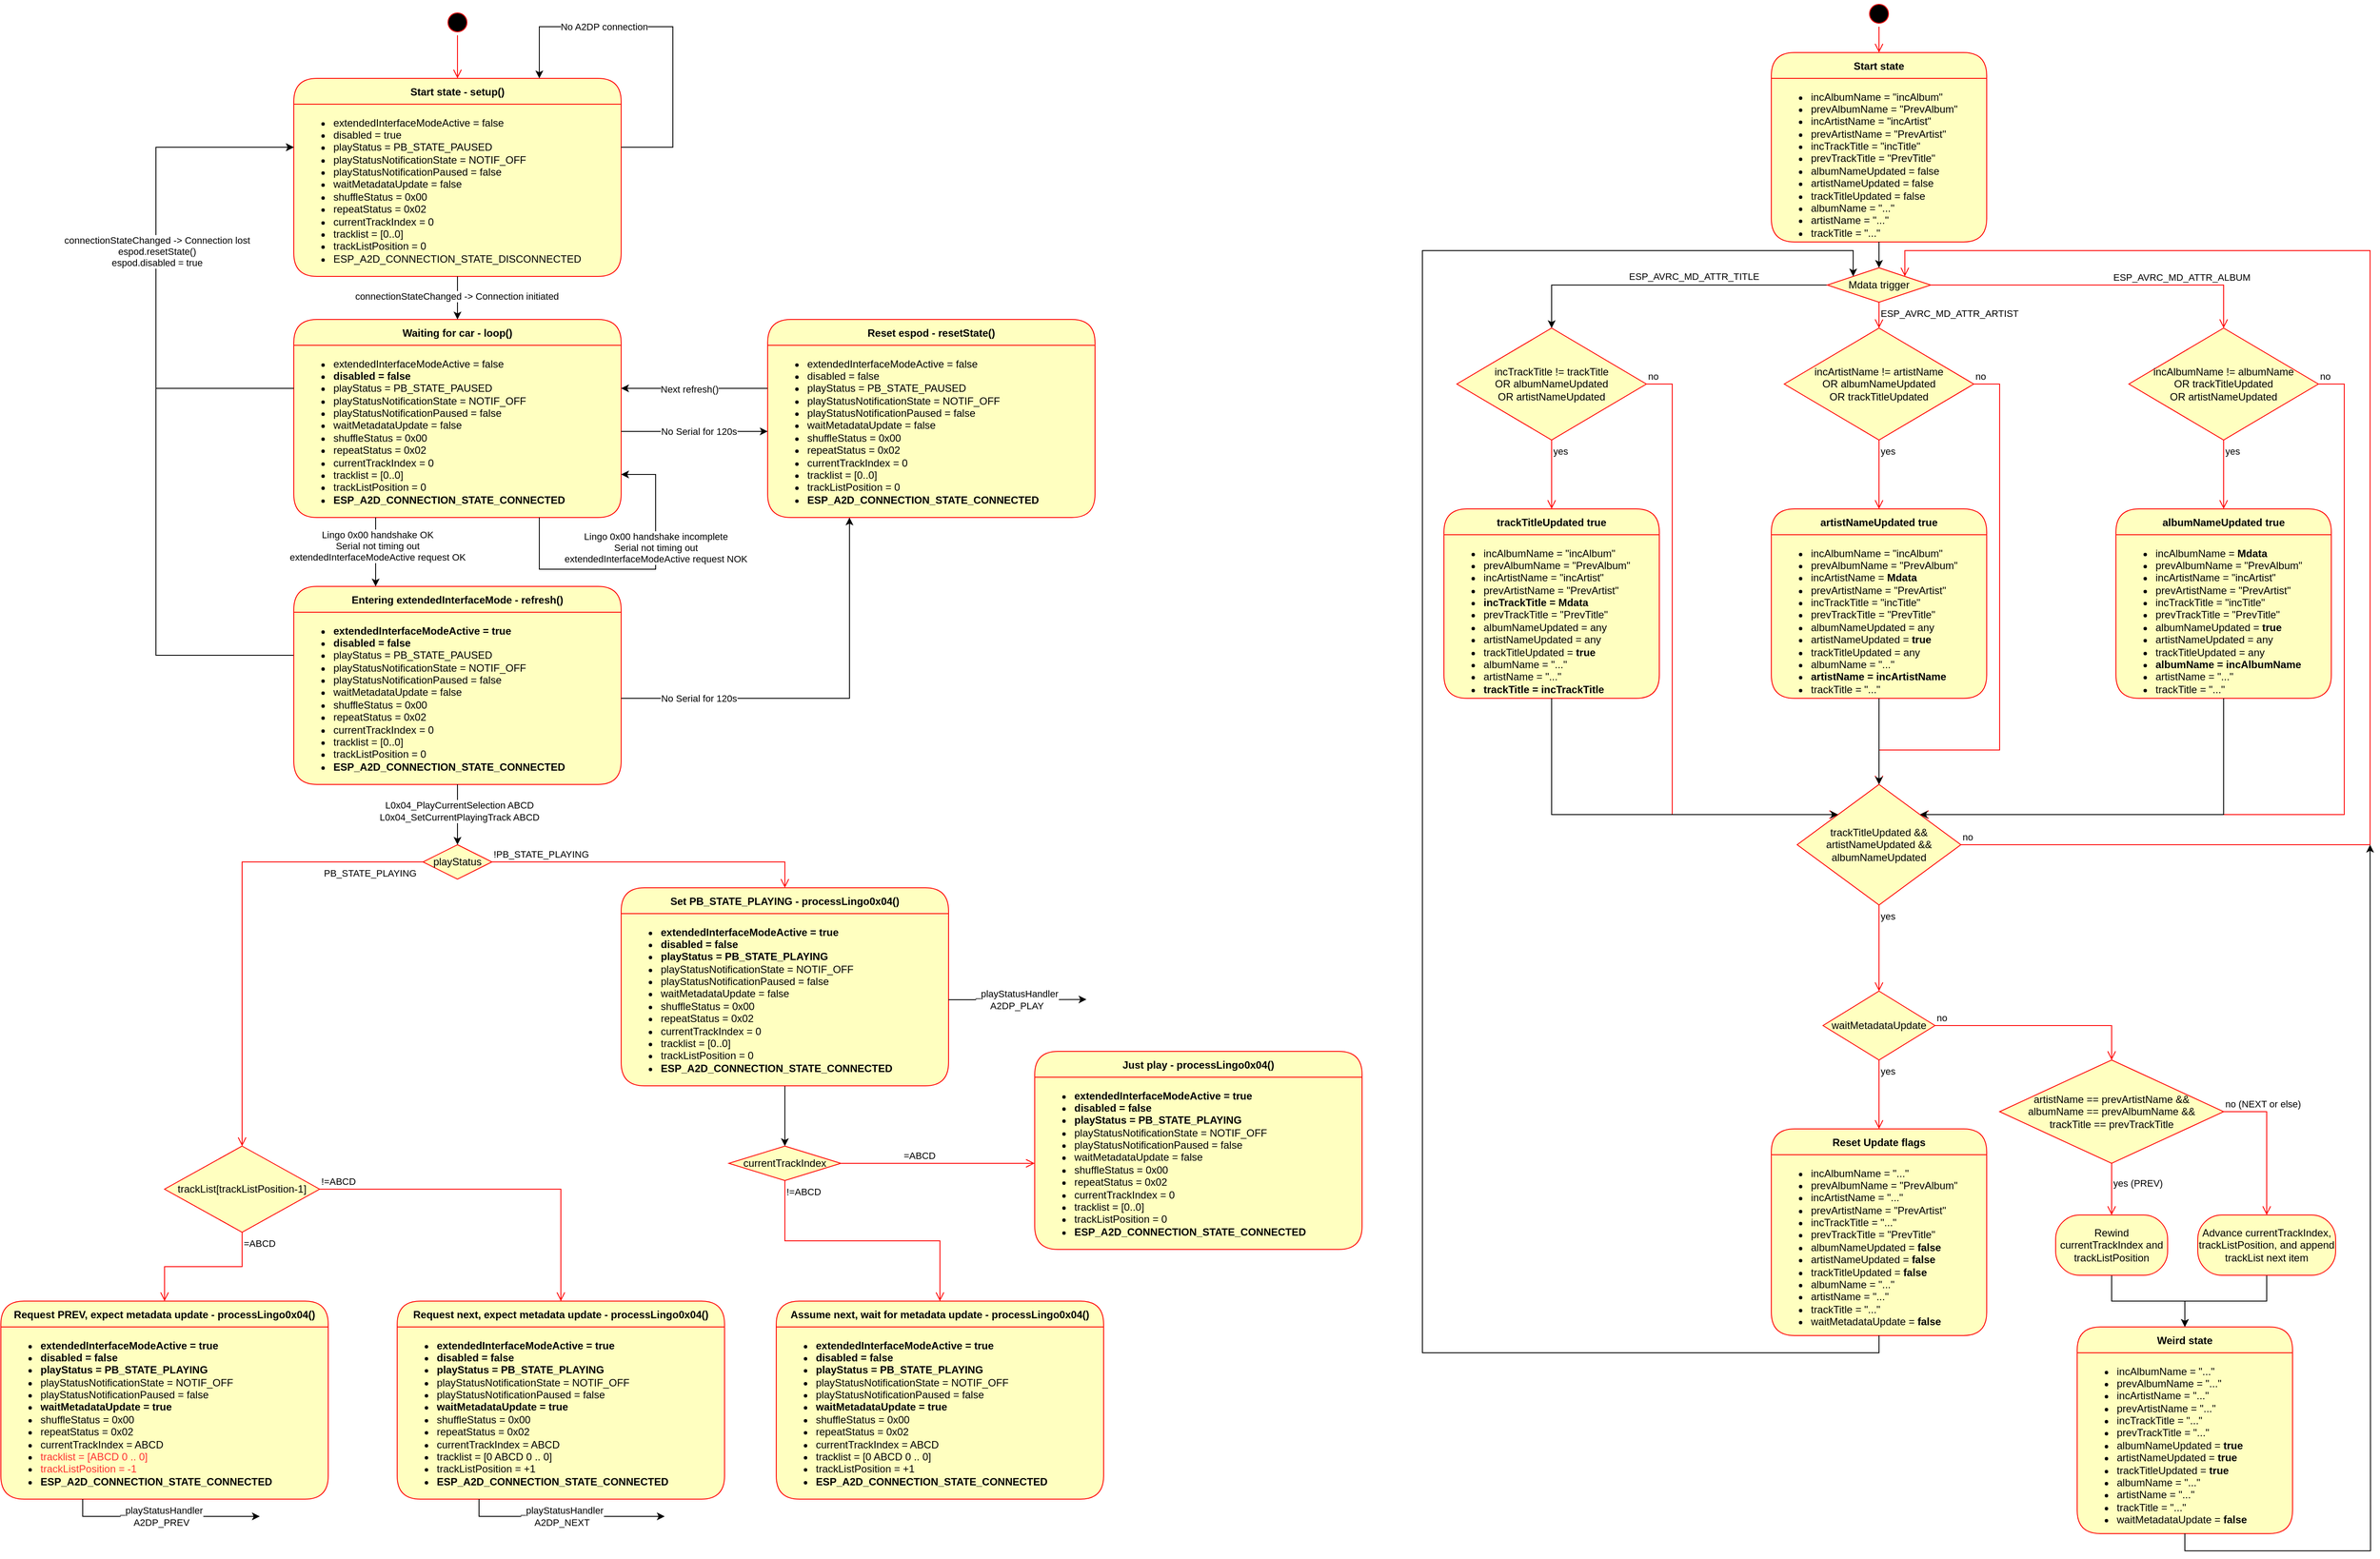 <mxfile version="24.7.5">
  <diagram name="Page-1" id="adxrczwJx_nAG3B7Sv2U">
    <mxGraphModel dx="4284" dy="1993" grid="1" gridSize="10" guides="1" tooltips="1" connect="1" arrows="1" fold="1" page="1" pageScale="1" pageWidth="827" pageHeight="1169" math="0" shadow="0">
      <root>
        <mxCell id="0" />
        <mxCell id="1" parent="0" />
        <mxCell id="shdqNxZh7_gPQoqyW1RQ-35" style="edgeStyle=orthogonalEdgeStyle;rounded=0;orthogonalLoop=1;jettySize=auto;html=1;exitX=0;exitY=0.25;exitDx=0;exitDy=0;entryX=0;entryY=0.25;entryDx=0;entryDy=0;" parent="1" source="shdqNxZh7_gPQoqyW1RQ-27" target="shdqNxZh7_gPQoqyW1RQ-9" edge="1">
          <mxGeometry relative="1" as="geometry">
            <mxPoint x="-140" y="460" as="targetPoint" />
            <Array as="points">
              <mxPoint x="-140" y="770" />
              <mxPoint x="-140" y="180" />
            </Array>
          </mxGeometry>
        </mxCell>
        <mxCell id="shdqNxZh7_gPQoqyW1RQ-1" value="" style="ellipse;html=1;shape=startState;fillColor=#000000;strokeColor=#ff0000;" parent="1" vertex="1">
          <mxGeometry x="195" y="20" width="30" height="30" as="geometry" />
        </mxCell>
        <mxCell id="shdqNxZh7_gPQoqyW1RQ-2" value="" style="edgeStyle=orthogonalEdgeStyle;html=1;verticalAlign=bottom;endArrow=open;endSize=8;strokeColor=#ff0000;rounded=0;entryX=0.5;entryY=0;entryDx=0;entryDy=0;" parent="1" source="shdqNxZh7_gPQoqyW1RQ-1" target="shdqNxZh7_gPQoqyW1RQ-8" edge="1">
          <mxGeometry relative="1" as="geometry">
            <mxPoint x="225" y="80" as="targetPoint" />
          </mxGeometry>
        </mxCell>
        <mxCell id="shdqNxZh7_gPQoqyW1RQ-8" value="Start state - setup()" style="swimlane;fontStyle=1;align=center;verticalAlign=middle;childLayout=stackLayout;horizontal=1;startSize=30;horizontalStack=0;resizeParent=0;resizeLast=1;container=0;fontColor=#000000;collapsible=0;rounded=1;arcSize=30;strokeColor=#ff0000;fillColor=#ffffc0;swimlaneFillColor=#ffffc0;dropTarget=0;" parent="1" vertex="1">
          <mxGeometry x="20" y="100" width="380" height="230" as="geometry" />
        </mxCell>
        <mxCell id="shdqNxZh7_gPQoqyW1RQ-9" value="&lt;ul&gt;&lt;li&gt;extendedInterfaceModeActive = false&lt;/li&gt;&lt;li&gt;disabled = true&lt;/li&gt;&lt;li&gt;playStatus = PB_STATE_PAUSED&lt;/li&gt;&lt;li&gt;playStatusNotificationState = NOTIF_OFF&lt;/li&gt;&lt;li&gt;playStatusNotificationPaused = false&lt;/li&gt;&lt;li&gt;waitMetadataUpdate = false&lt;/li&gt;&lt;li&gt;shuffleStatus = 0x00&lt;/li&gt;&lt;li&gt;repeatStatus = 0x02&lt;/li&gt;&lt;li&gt;currentTrackIndex = 0&lt;/li&gt;&lt;li&gt;tracklist = [0..0]&lt;/li&gt;&lt;li&gt;trackListPosition = 0&lt;/li&gt;&lt;li&gt;ESP_A2D_CONNECTION_STATE_DISCONNECTED&lt;/li&gt;&lt;/ul&gt;" style="text;html=1;strokeColor=none;fillColor=none;align=left;verticalAlign=middle;spacingLeft=4;spacingRight=4;whiteSpace=wrap;overflow=hidden;rotatable=0;fontColor=#000000;" parent="shdqNxZh7_gPQoqyW1RQ-8" vertex="1">
          <mxGeometry y="30" width="380" height="200" as="geometry" />
        </mxCell>
        <mxCell id="shdqNxZh7_gPQoqyW1RQ-16" style="edgeStyle=orthogonalEdgeStyle;rounded=0;orthogonalLoop=1;jettySize=auto;html=1;exitX=1;exitY=0.25;exitDx=0;exitDy=0;entryX=0.75;entryY=0;entryDx=0;entryDy=0;" parent="shdqNxZh7_gPQoqyW1RQ-8" source="shdqNxZh7_gPQoqyW1RQ-9" target="shdqNxZh7_gPQoqyW1RQ-8" edge="1">
          <mxGeometry relative="1" as="geometry">
            <mxPoint x="320" y="-50" as="targetPoint" />
            <mxPoint x="415" y="30" as="sourcePoint" />
            <Array as="points">
              <mxPoint x="440" y="80" />
              <mxPoint x="440" y="-60" />
              <mxPoint x="285" y="-60" />
            </Array>
          </mxGeometry>
        </mxCell>
        <mxCell id="shdqNxZh7_gPQoqyW1RQ-17" value="No A2DP connection" style="edgeLabel;html=1;align=center;verticalAlign=middle;resizable=0;points=[];" parent="shdqNxZh7_gPQoqyW1RQ-16" vertex="1" connectable="0">
          <mxGeometry x="0.504" y="3" relative="1" as="geometry">
            <mxPoint x="32" y="-3" as="offset" />
          </mxGeometry>
        </mxCell>
        <mxCell id="shdqNxZh7_gPQoqyW1RQ-12" value="Waiting for car - loop()" style="swimlane;fontStyle=1;align=center;verticalAlign=middle;childLayout=stackLayout;horizontal=1;startSize=30;horizontalStack=0;resizeParent=0;resizeLast=1;container=0;fontColor=#000000;collapsible=0;rounded=1;arcSize=30;strokeColor=#ff0000;fillColor=#ffffc0;swimlaneFillColor=#ffffc0;dropTarget=0;" parent="1" vertex="1">
          <mxGeometry x="20" y="380" width="380" height="230" as="geometry" />
        </mxCell>
        <mxCell id="shdqNxZh7_gPQoqyW1RQ-13" value="&lt;ul&gt;&lt;li&gt;extendedInterfaceModeActive = false&lt;/li&gt;&lt;li&gt;&lt;b&gt;disabled = false&lt;/b&gt;&lt;/li&gt;&lt;li&gt;playStatus = PB_STATE_PAUSED&lt;/li&gt;&lt;li&gt;playStatusNotificationState = NOTIF_OFF&lt;/li&gt;&lt;li&gt;playStatusNotificationPaused = false&lt;/li&gt;&lt;li&gt;waitMetadataUpdate = false&lt;/li&gt;&lt;li&gt;shuffleStatus = 0x00&lt;/li&gt;&lt;li&gt;repeatStatus = 0x02&lt;/li&gt;&lt;li&gt;currentTrackIndex = 0&lt;/li&gt;&lt;li&gt;tracklist = [0..0]&lt;/li&gt;&lt;li&gt;trackListPosition = 0&lt;/li&gt;&lt;li&gt;&lt;b&gt;ESP_A2D_CONNECTION_STATE_CONNECTED&lt;/b&gt;&lt;/li&gt;&lt;/ul&gt;" style="text;html=1;strokeColor=none;fillColor=none;align=left;verticalAlign=middle;spacingLeft=4;spacingRight=4;whiteSpace=wrap;overflow=hidden;rotatable=0;fontColor=#000000;" parent="shdqNxZh7_gPQoqyW1RQ-12" vertex="1">
          <mxGeometry y="30" width="380" height="200" as="geometry" />
        </mxCell>
        <mxCell id="shdqNxZh7_gPQoqyW1RQ-30" style="edgeStyle=orthogonalEdgeStyle;rounded=0;orthogonalLoop=1;jettySize=auto;html=1;exitX=0.75;exitY=1;exitDx=0;exitDy=0;entryX=1;entryY=0.75;entryDx=0;entryDy=0;" parent="shdqNxZh7_gPQoqyW1RQ-12" source="shdqNxZh7_gPQoqyW1RQ-13" target="shdqNxZh7_gPQoqyW1RQ-13" edge="1">
          <mxGeometry relative="1" as="geometry">
            <Array as="points">
              <mxPoint x="285" y="290" />
              <mxPoint x="420" y="290" />
              <mxPoint x="420" y="180" />
            </Array>
          </mxGeometry>
        </mxCell>
        <mxCell id="shdqNxZh7_gPQoqyW1RQ-31" value="Lingo 0x00 handshake incomplete&lt;br&gt;Serial not timing out&lt;br&gt;extendedInterfaceModeActive request NOK" style="edgeLabel;html=1;align=center;verticalAlign=middle;resizable=0;points=[];" parent="shdqNxZh7_gPQoqyW1RQ-30" vertex="1" connectable="0">
          <mxGeometry x="0.279" relative="1" as="geometry">
            <mxPoint as="offset" />
          </mxGeometry>
        </mxCell>
        <mxCell id="shdqNxZh7_gPQoqyW1RQ-14" style="edgeStyle=orthogonalEdgeStyle;rounded=0;orthogonalLoop=1;jettySize=auto;html=1;exitX=0.5;exitY=1;exitDx=0;exitDy=0;entryX=0.5;entryY=0;entryDx=0;entryDy=0;" parent="1" source="shdqNxZh7_gPQoqyW1RQ-9" target="shdqNxZh7_gPQoqyW1RQ-12" edge="1">
          <mxGeometry relative="1" as="geometry" />
        </mxCell>
        <mxCell id="shdqNxZh7_gPQoqyW1RQ-15" value="connectionStateChanged -&amp;gt; Connection initiated" style="edgeLabel;html=1;align=center;verticalAlign=middle;resizable=0;points=[];" parent="shdqNxZh7_gPQoqyW1RQ-14" vertex="1" connectable="0">
          <mxGeometry x="-0.091" y="-1" relative="1" as="geometry">
            <mxPoint as="offset" />
          </mxGeometry>
        </mxCell>
        <mxCell id="shdqNxZh7_gPQoqyW1RQ-18" value="Reset espod - resetState()" style="swimlane;fontStyle=1;align=center;verticalAlign=middle;childLayout=stackLayout;horizontal=1;startSize=30;horizontalStack=0;resizeParent=0;resizeLast=1;container=0;fontColor=#000000;collapsible=0;rounded=1;arcSize=30;strokeColor=#ff0000;fillColor=#ffffc0;swimlaneFillColor=#ffffc0;dropTarget=0;" parent="1" vertex="1">
          <mxGeometry x="570" y="380" width="380" height="230" as="geometry" />
        </mxCell>
        <mxCell id="shdqNxZh7_gPQoqyW1RQ-19" value="&lt;ul&gt;&lt;li&gt;extendedInterfaceModeActive = false&lt;/li&gt;&lt;li&gt;disabled = false&lt;/li&gt;&lt;li&gt;playStatus = PB_STATE_PAUSED&lt;/li&gt;&lt;li&gt;playStatusNotificationState = NOTIF_OFF&lt;/li&gt;&lt;li&gt;playStatusNotificationPaused = false&lt;/li&gt;&lt;li&gt;waitMetadataUpdate = false&lt;/li&gt;&lt;li&gt;shuffleStatus = 0x00&lt;/li&gt;&lt;li&gt;repeatStatus = 0x02&lt;/li&gt;&lt;li&gt;currentTrackIndex = 0&lt;/li&gt;&lt;li&gt;tracklist = [0..0]&lt;/li&gt;&lt;li&gt;trackListPosition = 0&lt;/li&gt;&lt;li&gt;&lt;b&gt;ESP_A2D_CONNECTION_STATE_CONNECTED&lt;/b&gt;&lt;/li&gt;&lt;/ul&gt;" style="text;html=1;strokeColor=none;fillColor=none;align=left;verticalAlign=middle;spacingLeft=4;spacingRight=4;whiteSpace=wrap;overflow=hidden;rotatable=0;fontColor=#000000;" parent="shdqNxZh7_gPQoqyW1RQ-18" vertex="1">
          <mxGeometry y="30" width="380" height="200" as="geometry" />
        </mxCell>
        <mxCell id="shdqNxZh7_gPQoqyW1RQ-20" style="edgeStyle=orthogonalEdgeStyle;rounded=0;orthogonalLoop=1;jettySize=auto;html=1;exitX=1;exitY=0.5;exitDx=0;exitDy=0;entryX=0;entryY=0.5;entryDx=0;entryDy=0;" parent="1" source="shdqNxZh7_gPQoqyW1RQ-13" target="shdqNxZh7_gPQoqyW1RQ-19" edge="1">
          <mxGeometry relative="1" as="geometry" />
        </mxCell>
        <mxCell id="shdqNxZh7_gPQoqyW1RQ-21" value="No Serial for 120s" style="edgeLabel;html=1;align=center;verticalAlign=middle;resizable=0;points=[];" parent="shdqNxZh7_gPQoqyW1RQ-20" vertex="1" connectable="0">
          <mxGeometry x="0.235" y="-2" relative="1" as="geometry">
            <mxPoint x="-15" y="-2" as="offset" />
          </mxGeometry>
        </mxCell>
        <mxCell id="shdqNxZh7_gPQoqyW1RQ-22" style="edgeStyle=orthogonalEdgeStyle;rounded=0;orthogonalLoop=1;jettySize=auto;html=1;exitX=0;exitY=0.25;exitDx=0;exitDy=0;entryX=1;entryY=0.25;entryDx=0;entryDy=0;" parent="1" source="shdqNxZh7_gPQoqyW1RQ-19" target="shdqNxZh7_gPQoqyW1RQ-13" edge="1">
          <mxGeometry relative="1" as="geometry" />
        </mxCell>
        <mxCell id="shdqNxZh7_gPQoqyW1RQ-23" value="Next refresh()" style="edgeLabel;html=1;align=center;verticalAlign=middle;resizable=0;points=[];" parent="shdqNxZh7_gPQoqyW1RQ-22" vertex="1" connectable="0">
          <mxGeometry x="0.071" y="1" relative="1" as="geometry">
            <mxPoint as="offset" />
          </mxGeometry>
        </mxCell>
        <mxCell id="shdqNxZh7_gPQoqyW1RQ-24" style="edgeStyle=orthogonalEdgeStyle;rounded=0;orthogonalLoop=1;jettySize=auto;html=1;exitX=0;exitY=0.25;exitDx=0;exitDy=0;entryX=0;entryY=0.25;entryDx=0;entryDy=0;" parent="1" source="shdqNxZh7_gPQoqyW1RQ-13" target="shdqNxZh7_gPQoqyW1RQ-9" edge="1">
          <mxGeometry relative="1" as="geometry">
            <mxPoint x="-90" y="200" as="targetPoint" />
            <Array as="points">
              <mxPoint x="-140" y="460" />
              <mxPoint x="-140" y="180" />
            </Array>
          </mxGeometry>
        </mxCell>
        <mxCell id="shdqNxZh7_gPQoqyW1RQ-25" value="connectionStateChanged -&amp;gt; Connection lost&lt;br&gt;espod.resetState()&lt;br&gt;espod.disabled = true" style="edgeLabel;html=1;align=center;verticalAlign=middle;resizable=0;points=[];" parent="shdqNxZh7_gPQoqyW1RQ-24" vertex="1" connectable="0">
          <mxGeometry x="0.063" y="-1" relative="1" as="geometry">
            <mxPoint as="offset" />
          </mxGeometry>
        </mxCell>
        <mxCell id="shdqNxZh7_gPQoqyW1RQ-26" value="Entering extendedInterfaceMode - refresh()" style="swimlane;fontStyle=1;align=center;verticalAlign=middle;childLayout=stackLayout;horizontal=1;startSize=30;horizontalStack=0;resizeParent=0;resizeLast=1;container=0;fontColor=#000000;collapsible=0;rounded=1;arcSize=30;strokeColor=#ff0000;fillColor=#ffffc0;swimlaneFillColor=#ffffc0;dropTarget=0;" parent="1" vertex="1">
          <mxGeometry x="20" y="690" width="380" height="230" as="geometry" />
        </mxCell>
        <mxCell id="shdqNxZh7_gPQoqyW1RQ-27" value="&lt;ul&gt;&lt;li&gt;&lt;b&gt;extendedInterfaceModeActive = true&lt;/b&gt;&lt;/li&gt;&lt;li&gt;&lt;b&gt;disabled = false&lt;/b&gt;&lt;/li&gt;&lt;li&gt;playStatus = PB_STATE_PAUSED&lt;/li&gt;&lt;li&gt;playStatusNotificationState = NOTIF_OFF&lt;/li&gt;&lt;li&gt;playStatusNotificationPaused = false&lt;/li&gt;&lt;li&gt;waitMetadataUpdate = false&lt;/li&gt;&lt;li&gt;shuffleStatus = 0x00&lt;/li&gt;&lt;li&gt;repeatStatus = 0x02&lt;/li&gt;&lt;li&gt;currentTrackIndex = 0&lt;/li&gt;&lt;li&gt;tracklist = [0..0]&lt;/li&gt;&lt;li&gt;trackListPosition = 0&lt;/li&gt;&lt;li&gt;&lt;b&gt;ESP_A2D_CONNECTION_STATE_CONNECTED&lt;/b&gt;&lt;/li&gt;&lt;/ul&gt;" style="text;html=1;strokeColor=none;fillColor=none;align=left;verticalAlign=middle;spacingLeft=4;spacingRight=4;whiteSpace=wrap;overflow=hidden;rotatable=0;fontColor=#000000;" parent="shdqNxZh7_gPQoqyW1RQ-26" vertex="1">
          <mxGeometry y="30" width="380" height="200" as="geometry" />
        </mxCell>
        <mxCell id="shdqNxZh7_gPQoqyW1RQ-28" style="edgeStyle=orthogonalEdgeStyle;rounded=0;orthogonalLoop=1;jettySize=auto;html=1;exitX=0.25;exitY=1;exitDx=0;exitDy=0;entryX=0.25;entryY=0;entryDx=0;entryDy=0;" parent="1" source="shdqNxZh7_gPQoqyW1RQ-13" target="shdqNxZh7_gPQoqyW1RQ-26" edge="1">
          <mxGeometry relative="1" as="geometry" />
        </mxCell>
        <mxCell id="shdqNxZh7_gPQoqyW1RQ-29" value="Lingo 0x00 handshake OK&lt;div&gt;Serial not timing out&lt;/div&gt;&lt;div&gt;extendedInterfaceModeActive request OK&lt;/div&gt;" style="edgeLabel;html=1;align=center;verticalAlign=middle;resizable=0;points=[];" parent="shdqNxZh7_gPQoqyW1RQ-28" vertex="1" connectable="0">
          <mxGeometry x="-0.175" y="2" relative="1" as="geometry">
            <mxPoint as="offset" />
          </mxGeometry>
        </mxCell>
        <mxCell id="shdqNxZh7_gPQoqyW1RQ-36" style="edgeStyle=orthogonalEdgeStyle;rounded=0;orthogonalLoop=1;jettySize=auto;html=1;exitX=1;exitY=0.5;exitDx=0;exitDy=0;entryX=0.25;entryY=1;entryDx=0;entryDy=0;" parent="1" source="shdqNxZh7_gPQoqyW1RQ-27" target="shdqNxZh7_gPQoqyW1RQ-19" edge="1">
          <mxGeometry relative="1" as="geometry">
            <mxPoint x="450" y="804.5" as="sourcePoint" />
            <mxPoint x="620" y="804.5" as="targetPoint" />
          </mxGeometry>
        </mxCell>
        <mxCell id="shdqNxZh7_gPQoqyW1RQ-37" value="No Serial for 120s" style="edgeLabel;html=1;align=center;verticalAlign=middle;resizable=0;points=[];" parent="shdqNxZh7_gPQoqyW1RQ-36" vertex="1" connectable="0">
          <mxGeometry x="0.235" y="-2" relative="1" as="geometry">
            <mxPoint x="-177" y="28" as="offset" />
          </mxGeometry>
        </mxCell>
        <mxCell id="r1ZhlQd4K2l6mlT_eHo--1" value="playStatus" style="rhombus;whiteSpace=wrap;html=1;fontColor=#000000;fillColor=#ffffc0;strokeColor=#ff0000;" vertex="1" parent="1">
          <mxGeometry x="170" y="990" width="80" height="40" as="geometry" />
        </mxCell>
        <mxCell id="r1ZhlQd4K2l6mlT_eHo--2" value="!PB_STATE_PLAYING" style="edgeStyle=orthogonalEdgeStyle;html=1;align=left;verticalAlign=bottom;endArrow=open;endSize=8;strokeColor=#ff0000;rounded=0;entryX=0.5;entryY=0;entryDx=0;entryDy=0;" edge="1" source="r1ZhlQd4K2l6mlT_eHo--1" parent="1" target="r1ZhlQd4K2l6mlT_eHo--6">
          <mxGeometry x="-1" relative="1" as="geometry">
            <mxPoint x="420" y="1010" as="targetPoint" />
          </mxGeometry>
        </mxCell>
        <mxCell id="r1ZhlQd4K2l6mlT_eHo--3" value="PB_STATE_PLAYING" style="edgeStyle=orthogonalEdgeStyle;html=1;align=left;verticalAlign=top;endArrow=open;endSize=8;strokeColor=#ff0000;rounded=0;" edge="1" source="r1ZhlQd4K2l6mlT_eHo--1" parent="1" target="r1ZhlQd4K2l6mlT_eHo--21">
          <mxGeometry x="-0.564" relative="1" as="geometry">
            <mxPoint x="210" y="1400" as="targetPoint" />
            <mxPoint as="offset" />
          </mxGeometry>
        </mxCell>
        <mxCell id="r1ZhlQd4K2l6mlT_eHo--4" style="edgeStyle=orthogonalEdgeStyle;rounded=0;orthogonalLoop=1;jettySize=auto;html=1;exitX=0.5;exitY=1;exitDx=0;exitDy=0;entryX=0.5;entryY=0;entryDx=0;entryDy=0;" edge="1" parent="1" source="shdqNxZh7_gPQoqyW1RQ-27" target="r1ZhlQd4K2l6mlT_eHo--1">
          <mxGeometry relative="1" as="geometry" />
        </mxCell>
        <mxCell id="r1ZhlQd4K2l6mlT_eHo--5" value="L0x04_PlayCurrentSelection ABCD&lt;br&gt;L0x04_SetCurrentPlayingTrack ABCD" style="edgeLabel;html=1;align=center;verticalAlign=middle;resizable=0;points=[];" vertex="1" connectable="0" parent="r1ZhlQd4K2l6mlT_eHo--4">
          <mxGeometry x="-0.114" y="2" relative="1" as="geometry">
            <mxPoint as="offset" />
          </mxGeometry>
        </mxCell>
        <mxCell id="r1ZhlQd4K2l6mlT_eHo--13" value="" style="edgeStyle=orthogonalEdgeStyle;rounded=0;orthogonalLoop=1;jettySize=auto;html=1;" edge="1" parent="1" source="r1ZhlQd4K2l6mlT_eHo--6" target="r1ZhlQd4K2l6mlT_eHo--10">
          <mxGeometry relative="1" as="geometry" />
        </mxCell>
        <mxCell id="r1ZhlQd4K2l6mlT_eHo--6" value="Set PB_STATE_PLAYING - processLingo0x04()" style="swimlane;fontStyle=1;align=center;verticalAlign=middle;childLayout=stackLayout;horizontal=1;startSize=30;horizontalStack=0;resizeParent=0;resizeLast=1;container=0;fontColor=#000000;collapsible=0;rounded=1;arcSize=30;strokeColor=#ff0000;fillColor=#ffffc0;swimlaneFillColor=#ffffc0;dropTarget=0;" vertex="1" parent="1">
          <mxGeometry x="400" y="1040" width="380" height="230" as="geometry" />
        </mxCell>
        <mxCell id="r1ZhlQd4K2l6mlT_eHo--8" style="edgeStyle=orthogonalEdgeStyle;rounded=0;orthogonalLoop=1;jettySize=auto;html=1;exitX=1;exitY=0.5;exitDx=0;exitDy=0;" edge="1" parent="r1ZhlQd4K2l6mlT_eHo--6" source="r1ZhlQd4K2l6mlT_eHo--7">
          <mxGeometry relative="1" as="geometry">
            <mxPoint x="540" y="129.667" as="targetPoint" />
          </mxGeometry>
        </mxCell>
        <mxCell id="r1ZhlQd4K2l6mlT_eHo--9" value="_playStatusHandler&lt;br&gt;A2DP_PLAY" style="edgeLabel;html=1;align=center;verticalAlign=middle;resizable=0;points=[];" vertex="1" connectable="0" parent="r1ZhlQd4K2l6mlT_eHo--8">
          <mxGeometry x="-0.022" relative="1" as="geometry">
            <mxPoint as="offset" />
          </mxGeometry>
        </mxCell>
        <mxCell id="r1ZhlQd4K2l6mlT_eHo--7" value="&lt;ul&gt;&lt;li&gt;&lt;b&gt;extendedInterfaceModeActive = true&lt;/b&gt;&lt;/li&gt;&lt;li&gt;&lt;b&gt;disabled = false&lt;/b&gt;&lt;/li&gt;&lt;li&gt;&lt;b&gt;playStatus = PB_STATE_PLAYING&lt;/b&gt;&lt;/li&gt;&lt;li&gt;playStatusNotificationState = NOTIF_OFF&lt;/li&gt;&lt;li&gt;playStatusNotificationPaused = false&lt;/li&gt;&lt;li&gt;waitMetadataUpdate = false&lt;/li&gt;&lt;li&gt;shuffleStatus = 0x00&lt;/li&gt;&lt;li&gt;repeatStatus = 0x02&lt;/li&gt;&lt;li&gt;currentTrackIndex = 0&lt;/li&gt;&lt;li&gt;tracklist = [0..0]&lt;/li&gt;&lt;li&gt;trackListPosition = 0&lt;/li&gt;&lt;li&gt;&lt;b&gt;ESP_A2D_CONNECTION_STATE_CONNECTED&lt;/b&gt;&lt;/li&gt;&lt;/ul&gt;" style="text;html=1;strokeColor=none;fillColor=none;align=left;verticalAlign=middle;spacingLeft=4;spacingRight=4;whiteSpace=wrap;overflow=hidden;rotatable=0;fontColor=#000000;" vertex="1" parent="r1ZhlQd4K2l6mlT_eHo--6">
          <mxGeometry y="30" width="380" height="200" as="geometry" />
        </mxCell>
        <mxCell id="r1ZhlQd4K2l6mlT_eHo--20" value="&lt;ul&gt;&lt;li&gt;&lt;b&gt;extendedInterfaceModeActive = true&lt;/b&gt;&lt;/li&gt;&lt;li&gt;&lt;b&gt;disabled = false&lt;/b&gt;&lt;/li&gt;&lt;li&gt;&lt;b&gt;playStatus = PB_STATE_PLAYING&lt;/b&gt;&lt;/li&gt;&lt;li&gt;playStatusNotificationState = NOTIF_OFF&lt;/li&gt;&lt;li&gt;playStatusNotificationPaused = false&lt;/li&gt;&lt;li&gt;waitMetadataUpdate = false&lt;/li&gt;&lt;li&gt;shuffleStatus = 0x00&lt;/li&gt;&lt;li&gt;repeatStatus = 0x02&lt;/li&gt;&lt;li&gt;currentTrackIndex = 0&lt;/li&gt;&lt;li&gt;tracklist = [0..0]&lt;/li&gt;&lt;li&gt;trackListPosition = 0&lt;/li&gt;&lt;li&gt;&lt;b&gt;ESP_A2D_CONNECTION_STATE_CONNECTED&lt;/b&gt;&lt;/li&gt;&lt;/ul&gt;" style="text;html=1;strokeColor=none;fillColor=none;align=left;verticalAlign=middle;spacingLeft=4;spacingRight=4;whiteSpace=wrap;overflow=hidden;rotatable=0;fontColor=#000000;" vertex="1" parent="r1ZhlQd4K2l6mlT_eHo--6">
          <mxGeometry y="230" width="380" as="geometry" />
        </mxCell>
        <mxCell id="r1ZhlQd4K2l6mlT_eHo--10" value="currentTrackIndex" style="rhombus;whiteSpace=wrap;html=1;fontColor=#000000;fillColor=#ffffc0;strokeColor=#ff0000;" vertex="1" parent="1">
          <mxGeometry x="525" y="1340" width="130" height="40" as="geometry" />
        </mxCell>
        <mxCell id="r1ZhlQd4K2l6mlT_eHo--11" value="=ABCD" style="edgeStyle=orthogonalEdgeStyle;html=1;align=left;verticalAlign=bottom;endArrow=open;endSize=8;strokeColor=#ff0000;rounded=0;entryX=0;entryY=0.5;entryDx=0;entryDy=0;" edge="1" source="r1ZhlQd4K2l6mlT_eHo--10" parent="1" target="r1ZhlQd4K2l6mlT_eHo--17">
          <mxGeometry x="-0.373" relative="1" as="geometry">
            <mxPoint x="830" y="1360" as="targetPoint" />
            <mxPoint as="offset" />
          </mxGeometry>
        </mxCell>
        <mxCell id="r1ZhlQd4K2l6mlT_eHo--12" value="!=ABCD" style="edgeStyle=orthogonalEdgeStyle;html=1;align=left;verticalAlign=top;endArrow=open;endSize=8;strokeColor=#ff0000;rounded=0;entryX=0.5;entryY=0;entryDx=0;entryDy=0;" edge="1" source="r1ZhlQd4K2l6mlT_eHo--10" parent="1" target="r1ZhlQd4K2l6mlT_eHo--18">
          <mxGeometry x="-1" relative="1" as="geometry">
            <mxPoint x="590" y="1440" as="targetPoint" />
          </mxGeometry>
        </mxCell>
        <mxCell id="r1ZhlQd4K2l6mlT_eHo--14" value="Just play - processLingo0x04()" style="swimlane;fontStyle=1;align=center;verticalAlign=middle;childLayout=stackLayout;horizontal=1;startSize=30;horizontalStack=0;resizeParent=0;resizeLast=1;container=0;fontColor=#000000;collapsible=0;rounded=1;arcSize=30;strokeColor=#ff0000;fillColor=#ffffc0;swimlaneFillColor=#ffffc0;dropTarget=0;" vertex="1" parent="1">
          <mxGeometry x="880" y="1230" width="380" height="230" as="geometry" />
        </mxCell>
        <mxCell id="r1ZhlQd4K2l6mlT_eHo--17" value="&lt;ul&gt;&lt;li&gt;&lt;b&gt;extendedInterfaceModeActive = true&lt;/b&gt;&lt;/li&gt;&lt;li&gt;&lt;b&gt;disabled = false&lt;/b&gt;&lt;/li&gt;&lt;li&gt;&lt;b&gt;playStatus = PB_STATE_PLAYING&lt;/b&gt;&lt;/li&gt;&lt;li&gt;playStatusNotificationState = NOTIF_OFF&lt;/li&gt;&lt;li&gt;playStatusNotificationPaused = false&lt;/li&gt;&lt;li&gt;waitMetadataUpdate = false&lt;/li&gt;&lt;li&gt;shuffleStatus = 0x00&lt;/li&gt;&lt;li&gt;repeatStatus = 0x02&lt;/li&gt;&lt;li&gt;currentTrackIndex = 0&lt;/li&gt;&lt;li&gt;tracklist = [0..0]&lt;/li&gt;&lt;li&gt;trackListPosition = 0&lt;/li&gt;&lt;li&gt;&lt;b&gt;ESP_A2D_CONNECTION_STATE_CONNECTED&lt;/b&gt;&lt;/li&gt;&lt;/ul&gt;" style="text;html=1;strokeColor=none;fillColor=none;align=left;verticalAlign=middle;spacingLeft=4;spacingRight=4;whiteSpace=wrap;overflow=hidden;rotatable=0;fontColor=#000000;" vertex="1" parent="r1ZhlQd4K2l6mlT_eHo--14">
          <mxGeometry y="30" width="380" height="200" as="geometry" />
        </mxCell>
        <mxCell id="r1ZhlQd4K2l6mlT_eHo--18" value="Assume next, wait for metadata update - processLingo0x04()" style="swimlane;fontStyle=1;align=center;verticalAlign=middle;childLayout=stackLayout;horizontal=1;startSize=30;horizontalStack=0;resizeParent=0;resizeLast=1;container=0;fontColor=#000000;collapsible=0;rounded=1;arcSize=30;strokeColor=#ff0000;fillColor=#ffffc0;swimlaneFillColor=#ffffc0;dropTarget=0;" vertex="1" parent="1">
          <mxGeometry x="580" y="1520" width="380" height="230" as="geometry" />
        </mxCell>
        <mxCell id="r1ZhlQd4K2l6mlT_eHo--19" value="&lt;ul&gt;&lt;li&gt;&lt;b&gt;extendedInterfaceModeActive = true&lt;/b&gt;&lt;/li&gt;&lt;li&gt;&lt;b&gt;disabled = false&lt;/b&gt;&lt;/li&gt;&lt;li&gt;&lt;b&gt;playStatus = PB_STATE_PLAYING&lt;/b&gt;&lt;/li&gt;&lt;li&gt;playStatusNotificationState = NOTIF_OFF&lt;/li&gt;&lt;li&gt;playStatusNotificationPaused = false&lt;/li&gt;&lt;li&gt;&lt;b&gt;waitMetadataUpdate = true&lt;/b&gt;&lt;/li&gt;&lt;li&gt;shuffleStatus = 0x00&lt;/li&gt;&lt;li&gt;repeatStatus = 0x02&lt;/li&gt;&lt;li&gt;currentTrackIndex = ABCD&lt;/li&gt;&lt;li&gt;tracklist = [0 ABCD 0 .. 0]&lt;/li&gt;&lt;li&gt;trackListPosition = +1&lt;/li&gt;&lt;li&gt;&lt;b&gt;ESP_A2D_CONNECTION_STATE_CONNECTED&lt;/b&gt;&lt;/li&gt;&lt;/ul&gt;" style="text;html=1;strokeColor=none;fillColor=none;align=left;verticalAlign=middle;spacingLeft=4;spacingRight=4;whiteSpace=wrap;overflow=hidden;rotatable=0;fontColor=#000000;" vertex="1" parent="r1ZhlQd4K2l6mlT_eHo--18">
          <mxGeometry y="30" width="380" height="200" as="geometry" />
        </mxCell>
        <mxCell id="r1ZhlQd4K2l6mlT_eHo--21" value="trackList[trackListPosition-1]" style="rhombus;whiteSpace=wrap;html=1;fontColor=#000000;fillColor=#ffffc0;strokeColor=#ff0000;" vertex="1" parent="1">
          <mxGeometry x="-130" y="1340" width="180" height="100" as="geometry" />
        </mxCell>
        <mxCell id="r1ZhlQd4K2l6mlT_eHo--22" value="!=ABCD" style="edgeStyle=orthogonalEdgeStyle;html=1;align=left;verticalAlign=bottom;endArrow=open;endSize=8;strokeColor=#ff0000;rounded=0;entryX=0.5;entryY=0;entryDx=0;entryDy=0;" edge="1" source="r1ZhlQd4K2l6mlT_eHo--21" parent="1" target="r1ZhlQd4K2l6mlT_eHo--25">
          <mxGeometry x="-1" relative="1" as="geometry">
            <mxPoint x="150" y="1420" as="targetPoint" />
          </mxGeometry>
        </mxCell>
        <mxCell id="r1ZhlQd4K2l6mlT_eHo--23" value="=ABCD" style="edgeStyle=orthogonalEdgeStyle;html=1;align=left;verticalAlign=top;endArrow=open;endSize=8;strokeColor=#ff0000;rounded=0;entryX=0.5;entryY=0;entryDx=0;entryDy=0;" edge="1" source="r1ZhlQd4K2l6mlT_eHo--21" parent="1" target="r1ZhlQd4K2l6mlT_eHo--29">
          <mxGeometry x="-1" relative="1" as="geometry">
            <mxPoint x="-40" y="1520" as="targetPoint" />
          </mxGeometry>
        </mxCell>
        <mxCell id="r1ZhlQd4K2l6mlT_eHo--25" value="Request next, expect metadata update - processLingo0x04()" style="swimlane;fontStyle=1;align=center;verticalAlign=middle;childLayout=stackLayout;horizontal=1;startSize=30;horizontalStack=0;resizeParent=0;resizeLast=1;container=0;fontColor=#000000;collapsible=0;rounded=1;arcSize=30;strokeColor=#ff0000;fillColor=#ffffc0;swimlaneFillColor=#ffffc0;dropTarget=0;" vertex="1" parent="1">
          <mxGeometry x="140" y="1520" width="380" height="230" as="geometry" />
        </mxCell>
        <mxCell id="r1ZhlQd4K2l6mlT_eHo--26" value="&lt;ul&gt;&lt;li&gt;&lt;b&gt;extendedInterfaceModeActive = true&lt;/b&gt;&lt;/li&gt;&lt;li&gt;&lt;b&gt;disabled = false&lt;/b&gt;&lt;/li&gt;&lt;li&gt;&lt;b&gt;playStatus = PB_STATE_PLAYING&lt;/b&gt;&lt;/li&gt;&lt;li&gt;playStatusNotificationState = NOTIF_OFF&lt;/li&gt;&lt;li&gt;playStatusNotificationPaused = false&lt;/li&gt;&lt;li&gt;&lt;b&gt;waitMetadataUpdate = true&lt;/b&gt;&lt;/li&gt;&lt;li&gt;shuffleStatus = 0x00&lt;/li&gt;&lt;li&gt;repeatStatus = 0x02&lt;/li&gt;&lt;li&gt;currentTrackIndex = ABCD&lt;/li&gt;&lt;li&gt;tracklist = [0 ABCD 0 .. 0]&lt;/li&gt;&lt;li&gt;trackListPosition = +1&lt;/li&gt;&lt;li&gt;&lt;b&gt;ESP_A2D_CONNECTION_STATE_CONNECTED&lt;/b&gt;&lt;/li&gt;&lt;/ul&gt;" style="text;html=1;strokeColor=none;fillColor=none;align=left;verticalAlign=middle;spacingLeft=4;spacingRight=4;whiteSpace=wrap;overflow=hidden;rotatable=0;fontColor=#000000;" vertex="1" parent="r1ZhlQd4K2l6mlT_eHo--25">
          <mxGeometry y="30" width="380" height="200" as="geometry" />
        </mxCell>
        <mxCell id="r1ZhlQd4K2l6mlT_eHo--27" style="edgeStyle=orthogonalEdgeStyle;rounded=0;orthogonalLoop=1;jettySize=auto;html=1;exitX=0.25;exitY=1;exitDx=0;exitDy=0;" edge="1" parent="1" source="r1ZhlQd4K2l6mlT_eHo--26">
          <mxGeometry relative="1" as="geometry">
            <mxPoint x="450" y="1770" as="targetPoint" />
            <mxPoint x="290" y="1800.33" as="sourcePoint" />
          </mxGeometry>
        </mxCell>
        <mxCell id="r1ZhlQd4K2l6mlT_eHo--28" value="_playStatusHandler&lt;br&gt;A2DP_NEXT" style="edgeLabel;html=1;align=center;verticalAlign=middle;resizable=0;points=[];" vertex="1" connectable="0" parent="r1ZhlQd4K2l6mlT_eHo--27">
          <mxGeometry x="-0.022" relative="1" as="geometry">
            <mxPoint as="offset" />
          </mxGeometry>
        </mxCell>
        <mxCell id="r1ZhlQd4K2l6mlT_eHo--29" value="Request PREV, expect metadata update - processLingo0x04()" style="swimlane;fontStyle=1;align=center;verticalAlign=middle;childLayout=stackLayout;horizontal=1;startSize=30;horizontalStack=0;resizeParent=0;resizeLast=1;container=0;fontColor=#000000;collapsible=0;rounded=1;arcSize=30;strokeColor=#ff0000;fillColor=#ffffc0;swimlaneFillColor=#ffffc0;dropTarget=0;" vertex="1" parent="1">
          <mxGeometry x="-320" y="1520" width="380" height="230" as="geometry" />
        </mxCell>
        <mxCell id="r1ZhlQd4K2l6mlT_eHo--30" value="&lt;ul&gt;&lt;li&gt;&lt;b&gt;extendedInterfaceModeActive = true&lt;/b&gt;&lt;/li&gt;&lt;li&gt;&lt;b&gt;disabled = false&lt;/b&gt;&lt;/li&gt;&lt;li&gt;&lt;b&gt;playStatus = PB_STATE_PLAYING&lt;/b&gt;&lt;/li&gt;&lt;li&gt;playStatusNotificationState = NOTIF_OFF&lt;/li&gt;&lt;li&gt;playStatusNotificationPaused = false&lt;/li&gt;&lt;li&gt;&lt;b&gt;waitMetadataUpdate = true&lt;/b&gt;&lt;/li&gt;&lt;li&gt;shuffleStatus = 0x00&lt;/li&gt;&lt;li&gt;repeatStatus = 0x02&lt;/li&gt;&lt;li&gt;currentTrackIndex = ABCD&lt;/li&gt;&lt;li&gt;&lt;font color=&quot;#ff3333&quot;&gt;tracklist = [ABCD 0 .. 0]&lt;/font&gt;&lt;/li&gt;&lt;li&gt;&lt;font color=&quot;#ff3333&quot;&gt;trackListPosition = -1&lt;/font&gt;&lt;/li&gt;&lt;li&gt;&lt;b&gt;ESP_A2D_CONNECTION_STATE_CONNECTED&lt;/b&gt;&lt;/li&gt;&lt;/ul&gt;" style="text;html=1;strokeColor=none;fillColor=none;align=left;verticalAlign=middle;spacingLeft=4;spacingRight=4;whiteSpace=wrap;overflow=hidden;rotatable=0;fontColor=#000000;" vertex="1" parent="r1ZhlQd4K2l6mlT_eHo--29">
          <mxGeometry y="30" width="380" height="200" as="geometry" />
        </mxCell>
        <mxCell id="r1ZhlQd4K2l6mlT_eHo--31" style="edgeStyle=orthogonalEdgeStyle;rounded=0;orthogonalLoop=1;jettySize=auto;html=1;exitX=0.25;exitY=1;exitDx=0;exitDy=0;" edge="1" parent="1" source="r1ZhlQd4K2l6mlT_eHo--30">
          <mxGeometry relative="1" as="geometry">
            <mxPoint x="-20" y="1770" as="targetPoint" />
            <mxPoint x="-237.75" y="1770" as="sourcePoint" />
          </mxGeometry>
        </mxCell>
        <mxCell id="r1ZhlQd4K2l6mlT_eHo--32" value="_playStatusHandler&lt;br&gt;A2DP_PREV" style="edgeLabel;html=1;align=center;verticalAlign=middle;resizable=0;points=[];" vertex="1" connectable="0" parent="r1ZhlQd4K2l6mlT_eHo--31">
          <mxGeometry x="-0.022" relative="1" as="geometry">
            <mxPoint as="offset" />
          </mxGeometry>
        </mxCell>
        <mxCell id="r1ZhlQd4K2l6mlT_eHo--33" value="" style="ellipse;html=1;shape=startState;fillColor=#000000;strokeColor=#ff0000;" vertex="1" parent="1">
          <mxGeometry x="1845" y="10" width="30" height="30" as="geometry" />
        </mxCell>
        <mxCell id="r1ZhlQd4K2l6mlT_eHo--34" value="" style="edgeStyle=orthogonalEdgeStyle;html=1;verticalAlign=bottom;endArrow=open;endSize=8;strokeColor=#ff0000;rounded=0;entryX=0.5;entryY=0;entryDx=0;entryDy=0;" edge="1" source="r1ZhlQd4K2l6mlT_eHo--33" parent="1" target="r1ZhlQd4K2l6mlT_eHo--35">
          <mxGeometry relative="1" as="geometry">
            <mxPoint x="1815" y="110" as="targetPoint" />
          </mxGeometry>
        </mxCell>
        <mxCell id="r1ZhlQd4K2l6mlT_eHo--35" value="Start state" style="swimlane;fontStyle=1;align=center;verticalAlign=middle;childLayout=stackLayout;horizontal=1;startSize=30;horizontalStack=0;resizeParent=0;resizeLast=1;container=0;fontColor=#000000;collapsible=0;rounded=1;arcSize=30;strokeColor=#ff0000;fillColor=#ffffc0;swimlaneFillColor=#ffffc0;dropTarget=0;" vertex="1" parent="1">
          <mxGeometry x="1735" y="70" width="250" height="220" as="geometry" />
        </mxCell>
        <mxCell id="r1ZhlQd4K2l6mlT_eHo--36" value="&lt;ul&gt;&lt;li&gt;incAlbumName = &quot;incAlbum&quot;&lt;/li&gt;&lt;li&gt;prevAlbumName = &quot;PrevAlbum&quot;&lt;/li&gt;&lt;li&gt;incArtistName = &quot;incArtist&quot;&lt;/li&gt;&lt;li&gt;prevArtistName = &quot;PrevArtist&quot;&lt;/li&gt;&lt;li&gt;incTrackTitle = &quot;incTitle&quot;&lt;/li&gt;&lt;li&gt;prevTrackTitle = &quot;PrevTitle&quot;&lt;/li&gt;&lt;li&gt;albumNameUpdated = false&lt;/li&gt;&lt;li&gt;artistNameUpdated = false&lt;/li&gt;&lt;li&gt;trackTitleUpdated = false&lt;/li&gt;&lt;li&gt;albumName = &quot;...&quot;&lt;/li&gt;&lt;li&gt;artistName = &quot;...&quot;&lt;/li&gt;&lt;li&gt;trackTitle = &quot;...&quot;&lt;/li&gt;&lt;/ul&gt;" style="text;html=1;strokeColor=none;fillColor=none;align=left;verticalAlign=middle;spacingLeft=4;spacingRight=4;whiteSpace=wrap;overflow=hidden;rotatable=0;fontColor=#000000;" vertex="1" parent="r1ZhlQd4K2l6mlT_eHo--35">
          <mxGeometry y="30" width="250" height="190" as="geometry" />
        </mxCell>
        <mxCell id="r1ZhlQd4K2l6mlT_eHo--42" style="edgeStyle=orthogonalEdgeStyle;rounded=0;orthogonalLoop=1;jettySize=auto;html=1;exitX=0;exitY=0.5;exitDx=0;exitDy=0;entryX=0.5;entryY=0;entryDx=0;entryDy=0;" edge="1" parent="1" source="r1ZhlQd4K2l6mlT_eHo--38" target="r1ZhlQd4K2l6mlT_eHo--56">
          <mxGeometry relative="1" as="geometry">
            <mxPoint x="1470" y="410" as="targetPoint" />
          </mxGeometry>
        </mxCell>
        <mxCell id="r1ZhlQd4K2l6mlT_eHo--43" value="ESP_AVRC_MD_ATTR_TITLE" style="edgeLabel;html=1;align=center;verticalAlign=middle;resizable=0;points=[];" vertex="1" connectable="0" parent="r1ZhlQd4K2l6mlT_eHo--42">
          <mxGeometry x="-0.241" y="3" relative="1" as="geometry">
            <mxPoint x="-15" y="-13" as="offset" />
          </mxGeometry>
        </mxCell>
        <mxCell id="r1ZhlQd4K2l6mlT_eHo--38" value="Mdata trigger" style="rhombus;whiteSpace=wrap;html=1;fontColor=#000000;fillColor=#ffffc0;strokeColor=#ff0000;" vertex="1" parent="1">
          <mxGeometry x="1800" y="320" width="120" height="40" as="geometry" />
        </mxCell>
        <mxCell id="r1ZhlQd4K2l6mlT_eHo--39" value="ESP_AVRC_MD_ATTR_ALBUM" style="edgeStyle=orthogonalEdgeStyle;html=1;align=left;verticalAlign=bottom;endArrow=open;endSize=8;strokeColor=#ff0000;rounded=0;entryX=0.5;entryY=0;entryDx=0;entryDy=0;" edge="1" source="r1ZhlQd4K2l6mlT_eHo--38" parent="1" target="r1ZhlQd4K2l6mlT_eHo--62">
          <mxGeometry x="0.077" relative="1" as="geometry">
            <mxPoint x="2270" y="400" as="targetPoint" />
            <Array as="points">
              <mxPoint x="2260" y="340" />
            </Array>
            <mxPoint as="offset" />
          </mxGeometry>
        </mxCell>
        <mxCell id="r1ZhlQd4K2l6mlT_eHo--40" value="ESP_AVRC_MD_ATTR_ARTIST" style="edgeStyle=orthogonalEdgeStyle;html=1;align=left;verticalAlign=top;endArrow=open;endSize=8;strokeColor=#ff0000;rounded=0;entryX=0.5;entryY=0;entryDx=0;entryDy=0;" edge="1" source="r1ZhlQd4K2l6mlT_eHo--38" parent="1" target="r1ZhlQd4K2l6mlT_eHo--59">
          <mxGeometry x="-1" relative="1" as="geometry">
            <mxPoint x="1860" y="420" as="targetPoint" />
          </mxGeometry>
        </mxCell>
        <mxCell id="r1ZhlQd4K2l6mlT_eHo--41" style="edgeStyle=orthogonalEdgeStyle;rounded=0;orthogonalLoop=1;jettySize=auto;html=1;exitX=0.5;exitY=1;exitDx=0;exitDy=0;entryX=0.5;entryY=0;entryDx=0;entryDy=0;" edge="1" parent="1" source="r1ZhlQd4K2l6mlT_eHo--36" target="r1ZhlQd4K2l6mlT_eHo--38">
          <mxGeometry relative="1" as="geometry" />
        </mxCell>
        <mxCell id="r1ZhlQd4K2l6mlT_eHo--56" value="incTrackTitle != trackTitle&lt;br&gt;OR albumNameUpdated&lt;div&gt;OR artistNameUpdated&lt;/div&gt;" style="rhombus;whiteSpace=wrap;html=1;fontColor=#000000;fillColor=#ffffc0;strokeColor=#ff0000;" vertex="1" parent="1">
          <mxGeometry x="1370" y="390" width="220" height="130" as="geometry" />
        </mxCell>
        <mxCell id="r1ZhlQd4K2l6mlT_eHo--57" value="no" style="edgeStyle=orthogonalEdgeStyle;html=1;align=left;verticalAlign=bottom;endArrow=open;endSize=8;strokeColor=#ff0000;rounded=0;entryX=0;entryY=0;entryDx=0;entryDy=0;" edge="1" source="r1ZhlQd4K2l6mlT_eHo--56" parent="1" target="r1ZhlQd4K2l6mlT_eHo--71">
          <mxGeometry x="-1" relative="1" as="geometry">
            <mxPoint x="1650" y="810" as="targetPoint" />
            <Array as="points">
              <mxPoint x="1620" y="455" />
              <mxPoint x="1620" y="955" />
            </Array>
          </mxGeometry>
        </mxCell>
        <mxCell id="r1ZhlQd4K2l6mlT_eHo--58" value="yes" style="edgeStyle=orthogonalEdgeStyle;html=1;align=left;verticalAlign=top;endArrow=open;endSize=8;strokeColor=#ff0000;rounded=0;entryX=0.5;entryY=0;entryDx=0;entryDy=0;" edge="1" source="r1ZhlQd4K2l6mlT_eHo--56" parent="1" target="r1ZhlQd4K2l6mlT_eHo--65">
          <mxGeometry x="-1" relative="1" as="geometry">
            <mxPoint x="1480" y="590" as="targetPoint" />
            <Array as="points" />
          </mxGeometry>
        </mxCell>
        <mxCell id="r1ZhlQd4K2l6mlT_eHo--59" value="incArtistName != artistName&lt;br&gt;OR albumNameUpdated&lt;div&gt;OR trackTitleUpdated&lt;/div&gt;" style="rhombus;whiteSpace=wrap;html=1;fontColor=#000000;fillColor=#ffffc0;strokeColor=#ff0000;" vertex="1" parent="1">
          <mxGeometry x="1750" y="390" width="220" height="130" as="geometry" />
        </mxCell>
        <mxCell id="r1ZhlQd4K2l6mlT_eHo--60" value="no" style="edgeStyle=orthogonalEdgeStyle;html=1;align=left;verticalAlign=bottom;endArrow=open;endSize=8;strokeColor=#ff0000;rounded=0;entryX=0.5;entryY=0;entryDx=0;entryDy=0;" edge="1" parent="1" target="r1ZhlQd4K2l6mlT_eHo--71">
          <mxGeometry x="-1" relative="1" as="geometry">
            <mxPoint x="1890" y="900" as="targetPoint" />
            <mxPoint x="1970" y="454.97" as="sourcePoint" />
            <Array as="points">
              <mxPoint x="2000" y="455" />
              <mxPoint x="2000" y="880" />
              <mxPoint x="1860" y="880" />
            </Array>
          </mxGeometry>
        </mxCell>
        <mxCell id="r1ZhlQd4K2l6mlT_eHo--61" value="yes" style="edgeStyle=orthogonalEdgeStyle;html=1;align=left;verticalAlign=top;endArrow=open;endSize=8;strokeColor=#ff0000;rounded=0;entryX=0.5;entryY=0;entryDx=0;entryDy=0;" edge="1" parent="1" source="r1ZhlQd4K2l6mlT_eHo--59" target="r1ZhlQd4K2l6mlT_eHo--67">
          <mxGeometry x="-1" relative="1" as="geometry">
            <mxPoint x="1860" y="590" as="targetPoint" />
          </mxGeometry>
        </mxCell>
        <mxCell id="r1ZhlQd4K2l6mlT_eHo--62" value="incAlbumName != albumName&lt;br&gt;OR trackTitleUpdated&lt;div&gt;OR artistNameUpdated&lt;/div&gt;" style="rhombus;whiteSpace=wrap;html=1;fontColor=#000000;fillColor=#ffffc0;strokeColor=#ff0000;" vertex="1" parent="1">
          <mxGeometry x="2150" y="390" width="220" height="130" as="geometry" />
        </mxCell>
        <mxCell id="r1ZhlQd4K2l6mlT_eHo--63" value="no" style="edgeStyle=orthogonalEdgeStyle;html=1;align=left;verticalAlign=bottom;endArrow=open;endSize=8;strokeColor=#ff0000;rounded=0;entryX=1;entryY=0;entryDx=0;entryDy=0;" edge="1" parent="1" source="r1ZhlQd4K2l6mlT_eHo--62" target="r1ZhlQd4K2l6mlT_eHo--71">
          <mxGeometry x="-1" relative="1" as="geometry">
            <mxPoint x="2430" y="760" as="targetPoint" />
            <Array as="points">
              <mxPoint x="2400" y="455" />
              <mxPoint x="2400" y="955" />
            </Array>
          </mxGeometry>
        </mxCell>
        <mxCell id="r1ZhlQd4K2l6mlT_eHo--64" value="yes" style="edgeStyle=orthogonalEdgeStyle;html=1;align=left;verticalAlign=top;endArrow=open;endSize=8;strokeColor=#ff0000;rounded=0;entryX=0.5;entryY=0;entryDx=0;entryDy=0;" edge="1" parent="1" source="r1ZhlQd4K2l6mlT_eHo--62" target="r1ZhlQd4K2l6mlT_eHo--69">
          <mxGeometry x="-1" relative="1" as="geometry">
            <mxPoint x="2260" y="600" as="targetPoint" />
          </mxGeometry>
        </mxCell>
        <mxCell id="r1ZhlQd4K2l6mlT_eHo--65" value="trackTitleUpdated true" style="swimlane;fontStyle=1;align=center;verticalAlign=middle;childLayout=stackLayout;horizontal=1;startSize=30;horizontalStack=0;resizeParent=0;resizeLast=1;container=0;fontColor=#000000;collapsible=0;rounded=1;arcSize=30;strokeColor=#ff0000;fillColor=#ffffc0;swimlaneFillColor=#ffffc0;dropTarget=0;" vertex="1" parent="1">
          <mxGeometry x="1355" y="600" width="250" height="220" as="geometry" />
        </mxCell>
        <mxCell id="r1ZhlQd4K2l6mlT_eHo--66" value="&lt;ul&gt;&lt;li&gt;incAlbumName = &quot;incAlbum&quot;&lt;/li&gt;&lt;li&gt;prevAlbumName = &quot;PrevAlbum&quot;&lt;/li&gt;&lt;li&gt;incArtistName = &quot;incArtist&quot;&lt;/li&gt;&lt;li&gt;prevArtistName = &quot;PrevArtist&quot;&lt;/li&gt;&lt;li&gt;&lt;b&gt;incTrackTitle = Mdata&lt;/b&gt;&lt;/li&gt;&lt;li&gt;prevTrackTitle = &quot;PrevTitle&quot;&lt;/li&gt;&lt;li&gt;albumNameUpdated = any&lt;/li&gt;&lt;li&gt;artistNameUpdated = any&lt;/li&gt;&lt;li&gt;trackTitleUpdated = &lt;b&gt;true&lt;/b&gt;&lt;/li&gt;&lt;li&gt;albumName = &quot;...&quot;&lt;/li&gt;&lt;li&gt;artistName = &quot;...&quot;&lt;/li&gt;&lt;li&gt;&lt;b&gt;trackTitle = incTrackTitle&lt;/b&gt;&lt;/li&gt;&lt;/ul&gt;" style="text;html=1;strokeColor=none;fillColor=none;align=left;verticalAlign=middle;spacingLeft=4;spacingRight=4;whiteSpace=wrap;overflow=hidden;rotatable=0;fontColor=#000000;" vertex="1" parent="r1ZhlQd4K2l6mlT_eHo--65">
          <mxGeometry y="30" width="250" height="190" as="geometry" />
        </mxCell>
        <mxCell id="r1ZhlQd4K2l6mlT_eHo--67" value="artistNameUpdated true" style="swimlane;fontStyle=1;align=center;verticalAlign=middle;childLayout=stackLayout;horizontal=1;startSize=30;horizontalStack=0;resizeParent=0;resizeLast=1;container=0;fontColor=#000000;collapsible=0;rounded=1;arcSize=30;strokeColor=#ff0000;fillColor=#ffffc0;swimlaneFillColor=#ffffc0;dropTarget=0;" vertex="1" parent="1">
          <mxGeometry x="1735" y="600" width="250" height="220" as="geometry" />
        </mxCell>
        <mxCell id="r1ZhlQd4K2l6mlT_eHo--68" value="&lt;ul&gt;&lt;li&gt;incAlbumName = &quot;incAlbum&quot;&lt;/li&gt;&lt;li&gt;prevAlbumName = &quot;PrevAlbum&quot;&lt;/li&gt;&lt;li&gt;incArtistName = &lt;b&gt;Mdata&lt;/b&gt;&lt;/li&gt;&lt;li&gt;prevArtistName = &quot;PrevArtist&quot;&lt;/li&gt;&lt;li&gt;incTrackTitle =&amp;nbsp;&quot;incTitle&quot;&lt;/li&gt;&lt;li&gt;prevTrackTitle = &quot;PrevTitle&quot;&lt;/li&gt;&lt;li&gt;albumNameUpdated = any&lt;/li&gt;&lt;li&gt;artistNameUpdated = &lt;b&gt;true&lt;/b&gt;&lt;/li&gt;&lt;li&gt;trackTitleUpdated = any&lt;/li&gt;&lt;li&gt;albumName = &quot;...&quot;&lt;/li&gt;&lt;li&gt;&lt;b&gt;artistName = incArtistName&lt;/b&gt;&lt;/li&gt;&lt;li&gt;trackTitle = &quot;...&quot;&lt;/li&gt;&lt;/ul&gt;" style="text;html=1;strokeColor=none;fillColor=none;align=left;verticalAlign=middle;spacingLeft=4;spacingRight=4;whiteSpace=wrap;overflow=hidden;rotatable=0;fontColor=#000000;" vertex="1" parent="r1ZhlQd4K2l6mlT_eHo--67">
          <mxGeometry y="30" width="250" height="190" as="geometry" />
        </mxCell>
        <mxCell id="r1ZhlQd4K2l6mlT_eHo--69" value="albumNameUpdated true" style="swimlane;fontStyle=1;align=center;verticalAlign=middle;childLayout=stackLayout;horizontal=1;startSize=30;horizontalStack=0;resizeParent=0;resizeLast=1;container=0;fontColor=#000000;collapsible=0;rounded=1;arcSize=30;strokeColor=#ff0000;fillColor=#ffffc0;swimlaneFillColor=#ffffc0;dropTarget=0;" vertex="1" parent="1">
          <mxGeometry x="2135" y="600" width="250" height="220" as="geometry" />
        </mxCell>
        <mxCell id="r1ZhlQd4K2l6mlT_eHo--70" value="&lt;ul&gt;&lt;li&gt;incAlbumName = &lt;b&gt;Mdata&lt;/b&gt;&lt;/li&gt;&lt;li&gt;prevAlbumName = &quot;PrevAlbum&quot;&lt;/li&gt;&lt;li&gt;incArtistName = &quot;incArtist&quot;&lt;/li&gt;&lt;li&gt;prevArtistName = &quot;PrevArtist&quot;&lt;/li&gt;&lt;li&gt;incTrackTitle = &quot;incTitle&quot;&lt;/li&gt;&lt;li&gt;prevTrackTitle = &quot;PrevTitle&quot;&lt;/li&gt;&lt;li&gt;albumNameUpdated = &lt;b&gt;true&lt;/b&gt;&lt;/li&gt;&lt;li&gt;artistNameUpdated = any&lt;/li&gt;&lt;li&gt;trackTitleUpdated = any&lt;/li&gt;&lt;li&gt;&lt;b&gt;albumName = incAlbumName&lt;/b&gt;&lt;/li&gt;&lt;li&gt;artistName = &quot;...&quot;&lt;/li&gt;&lt;li&gt;trackTitle = &quot;...&quot;&lt;/li&gt;&lt;/ul&gt;" style="text;html=1;strokeColor=none;fillColor=none;align=left;verticalAlign=middle;spacingLeft=4;spacingRight=4;whiteSpace=wrap;overflow=hidden;rotatable=0;fontColor=#000000;" vertex="1" parent="r1ZhlQd4K2l6mlT_eHo--69">
          <mxGeometry y="30" width="250" height="190" as="geometry" />
        </mxCell>
        <mxCell id="r1ZhlQd4K2l6mlT_eHo--71" value="trackTitleUpdated &amp;amp;&amp;amp;&lt;div&gt;artistNameUpdated &amp;amp;&amp;amp;&lt;/div&gt;&lt;div&gt;albumNameUpdated&lt;/div&gt;" style="rhombus;whiteSpace=wrap;html=1;fontColor=#000000;fillColor=#ffffc0;strokeColor=#ff0000;" vertex="1" parent="1">
          <mxGeometry x="1765" y="920" width="190" height="140" as="geometry" />
        </mxCell>
        <mxCell id="r1ZhlQd4K2l6mlT_eHo--72" value="no" style="edgeStyle=orthogonalEdgeStyle;html=1;align=left;verticalAlign=bottom;endArrow=open;endSize=8;strokeColor=#ff0000;rounded=0;entryX=1;entryY=0;entryDx=0;entryDy=0;" edge="1" source="r1ZhlQd4K2l6mlT_eHo--71" parent="1" target="r1ZhlQd4K2l6mlT_eHo--38">
          <mxGeometry x="-1" relative="1" as="geometry">
            <mxPoint x="2050" y="1030" as="targetPoint" />
            <Array as="points">
              <mxPoint x="2430" y="990" />
              <mxPoint x="2430" y="300" />
              <mxPoint x="1890" y="300" />
            </Array>
          </mxGeometry>
        </mxCell>
        <mxCell id="r1ZhlQd4K2l6mlT_eHo--73" value="yes" style="edgeStyle=orthogonalEdgeStyle;html=1;align=left;verticalAlign=top;endArrow=open;endSize=8;strokeColor=#ff0000;rounded=0;entryX=0.5;entryY=0;entryDx=0;entryDy=0;" edge="1" source="r1ZhlQd4K2l6mlT_eHo--71" parent="1" target="r1ZhlQd4K2l6mlT_eHo--77">
          <mxGeometry x="-1" relative="1" as="geometry">
            <mxPoint x="1860" y="1120" as="targetPoint" />
            <Array as="points">
              <mxPoint x="1860" y="1160" />
              <mxPoint x="1860" y="1160" />
            </Array>
          </mxGeometry>
        </mxCell>
        <mxCell id="r1ZhlQd4K2l6mlT_eHo--74" style="edgeStyle=orthogonalEdgeStyle;rounded=0;orthogonalLoop=1;jettySize=auto;html=1;exitX=0.5;exitY=1;exitDx=0;exitDy=0;entryX=0.5;entryY=0;entryDx=0;entryDy=0;" edge="1" parent="1" source="r1ZhlQd4K2l6mlT_eHo--68" target="r1ZhlQd4K2l6mlT_eHo--71">
          <mxGeometry relative="1" as="geometry" />
        </mxCell>
        <mxCell id="r1ZhlQd4K2l6mlT_eHo--75" style="edgeStyle=orthogonalEdgeStyle;rounded=0;orthogonalLoop=1;jettySize=auto;html=1;exitX=0.5;exitY=1;exitDx=0;exitDy=0;entryX=1;entryY=0;entryDx=0;entryDy=0;" edge="1" parent="1" source="r1ZhlQd4K2l6mlT_eHo--70" target="r1ZhlQd4K2l6mlT_eHo--71">
          <mxGeometry relative="1" as="geometry">
            <Array as="points">
              <mxPoint x="2260" y="955" />
            </Array>
          </mxGeometry>
        </mxCell>
        <mxCell id="r1ZhlQd4K2l6mlT_eHo--76" style="edgeStyle=orthogonalEdgeStyle;rounded=0;orthogonalLoop=1;jettySize=auto;html=1;exitX=0.5;exitY=1;exitDx=0;exitDy=0;entryX=0;entryY=0;entryDx=0;entryDy=0;" edge="1" parent="1" source="r1ZhlQd4K2l6mlT_eHo--66" target="r1ZhlQd4K2l6mlT_eHo--71">
          <mxGeometry relative="1" as="geometry">
            <mxPoint x="1860" y="920" as="targetPoint" />
            <Array as="points">
              <mxPoint x="1480" y="955" />
            </Array>
          </mxGeometry>
        </mxCell>
        <mxCell id="r1ZhlQd4K2l6mlT_eHo--77" value="waitMetadataUpdate" style="rhombus;whiteSpace=wrap;html=1;fontColor=#000000;fillColor=#ffffc0;strokeColor=#ff0000;" vertex="1" parent="1">
          <mxGeometry x="1795" y="1160" width="130" height="80" as="geometry" />
        </mxCell>
        <mxCell id="r1ZhlQd4K2l6mlT_eHo--78" value="no" style="edgeStyle=orthogonalEdgeStyle;html=1;align=left;verticalAlign=bottom;endArrow=open;endSize=8;strokeColor=#ff0000;rounded=0;entryX=0.5;entryY=0;entryDx=0;entryDy=0;" edge="1" source="r1ZhlQd4K2l6mlT_eHo--77" parent="1" target="r1ZhlQd4K2l6mlT_eHo--83">
          <mxGeometry x="-1" relative="1" as="geometry">
            <mxPoint x="2000" y="1220" as="targetPoint" />
            <Array as="points">
              <mxPoint x="2130" y="1200" />
            </Array>
          </mxGeometry>
        </mxCell>
        <mxCell id="r1ZhlQd4K2l6mlT_eHo--79" value="yes" style="edgeStyle=orthogonalEdgeStyle;html=1;align=left;verticalAlign=top;endArrow=open;endSize=8;strokeColor=#ff0000;rounded=0;entryX=0.5;entryY=0;entryDx=0;entryDy=0;" edge="1" source="r1ZhlQd4K2l6mlT_eHo--77" parent="1" target="r1ZhlQd4K2l6mlT_eHo--80">
          <mxGeometry x="-1" relative="1" as="geometry">
            <mxPoint x="1860" y="1300" as="targetPoint" />
          </mxGeometry>
        </mxCell>
        <mxCell id="r1ZhlQd4K2l6mlT_eHo--80" value="Reset Update flags" style="swimlane;fontStyle=1;align=center;verticalAlign=middle;childLayout=stackLayout;horizontal=1;startSize=30;horizontalStack=0;resizeParent=0;resizeLast=1;container=0;fontColor=#000000;collapsible=0;rounded=1;arcSize=30;strokeColor=#ff0000;fillColor=#ffffc0;swimlaneFillColor=#ffffc0;dropTarget=0;" vertex="1" parent="1">
          <mxGeometry x="1735" y="1320" width="250" height="240" as="geometry" />
        </mxCell>
        <mxCell id="r1ZhlQd4K2l6mlT_eHo--81" value="&lt;ul&gt;&lt;li&gt;incAlbumName = &quot;...&quot;&lt;/li&gt;&lt;li&gt;prevAlbumName = &quot;PrevAlbum&quot;&lt;/li&gt;&lt;li&gt;incArtistName = &quot;...&quot;&lt;/li&gt;&lt;li&gt;prevArtistName = &quot;PrevArtist&quot;&lt;/li&gt;&lt;li&gt;incTrackTitle = &quot;...&quot;&lt;/li&gt;&lt;li&gt;prevTrackTitle = &quot;PrevTitle&quot;&lt;/li&gt;&lt;li&gt;albumNameUpdated = &lt;b&gt;false&lt;/b&gt;&lt;/li&gt;&lt;li&gt;artistNameUpdated = &lt;b&gt;false&lt;/b&gt;&lt;/li&gt;&lt;li&gt;trackTitleUpdated = &lt;b&gt;false&lt;/b&gt;&lt;/li&gt;&lt;li&gt;albumName = &quot;...&quot;&lt;/li&gt;&lt;li&gt;artistName = &quot;...&quot;&lt;/li&gt;&lt;li&gt;trackTitle = &quot;...&quot;&lt;/li&gt;&lt;li&gt;waitMetadataUpdate = &lt;b&gt;false&lt;/b&gt;&lt;/li&gt;&lt;/ul&gt;" style="text;html=1;strokeColor=none;fillColor=none;align=left;verticalAlign=middle;spacingLeft=4;spacingRight=4;whiteSpace=wrap;overflow=hidden;rotatable=0;fontColor=#000000;" vertex="1" parent="r1ZhlQd4K2l6mlT_eHo--80">
          <mxGeometry y="30" width="250" height="210" as="geometry" />
        </mxCell>
        <mxCell id="r1ZhlQd4K2l6mlT_eHo--82" style="edgeStyle=orthogonalEdgeStyle;rounded=0;orthogonalLoop=1;jettySize=auto;html=1;exitX=0.5;exitY=1;exitDx=0;exitDy=0;entryX=0;entryY=0;entryDx=0;entryDy=0;" edge="1" parent="1" source="r1ZhlQd4K2l6mlT_eHo--81" target="r1ZhlQd4K2l6mlT_eHo--38">
          <mxGeometry relative="1" as="geometry">
            <Array as="points">
              <mxPoint x="1860" y="1580" />
              <mxPoint x="1330" y="1580" />
              <mxPoint x="1330" y="300" />
              <mxPoint x="1830" y="300" />
            </Array>
          </mxGeometry>
        </mxCell>
        <mxCell id="r1ZhlQd4K2l6mlT_eHo--83" value="artistName == prevArtistName &amp;amp;&amp;amp;&lt;div&gt;albumName == prevAlbumName &amp;amp;&amp;amp;&lt;/div&gt;&lt;div&gt;trackTitle == prevTrackTitle&lt;/div&gt;" style="rhombus;whiteSpace=wrap;html=1;fontColor=#000000;fillColor=#ffffc0;strokeColor=#ff0000;" vertex="1" parent="1">
          <mxGeometry x="2000" y="1240" width="260" height="120" as="geometry" />
        </mxCell>
        <mxCell id="r1ZhlQd4K2l6mlT_eHo--84" value="no (NEXT or else)" style="edgeStyle=orthogonalEdgeStyle;html=1;align=left;verticalAlign=bottom;endArrow=open;endSize=8;strokeColor=#ff0000;rounded=0;entryX=0.5;entryY=0;entryDx=0;entryDy=0;" edge="1" source="r1ZhlQd4K2l6mlT_eHo--83" parent="1" target="r1ZhlQd4K2l6mlT_eHo--88">
          <mxGeometry x="-1" relative="1" as="geometry">
            <mxPoint x="2370" y="1280" as="targetPoint" />
            <Array as="points">
              <mxPoint x="2310" y="1300" />
            </Array>
          </mxGeometry>
        </mxCell>
        <mxCell id="r1ZhlQd4K2l6mlT_eHo--85" value="yes (PREV)" style="edgeStyle=orthogonalEdgeStyle;html=1;align=left;verticalAlign=top;endArrow=open;endSize=8;strokeColor=#ff0000;rounded=0;entryX=0.5;entryY=0;entryDx=0;entryDy=0;" edge="1" source="r1ZhlQd4K2l6mlT_eHo--83" parent="1" target="r1ZhlQd4K2l6mlT_eHo--86">
          <mxGeometry x="-0.667" relative="1" as="geometry">
            <mxPoint x="2190" y="1420" as="targetPoint" />
            <mxPoint as="offset" />
          </mxGeometry>
        </mxCell>
        <mxCell id="r1ZhlQd4K2l6mlT_eHo--91" style="edgeStyle=orthogonalEdgeStyle;rounded=0;orthogonalLoop=1;jettySize=auto;html=1;exitX=0.5;exitY=1;exitDx=0;exitDy=0;entryX=0.5;entryY=0;entryDx=0;entryDy=0;" edge="1" parent="1" source="r1ZhlQd4K2l6mlT_eHo--86" target="r1ZhlQd4K2l6mlT_eHo--89">
          <mxGeometry relative="1" as="geometry" />
        </mxCell>
        <mxCell id="r1ZhlQd4K2l6mlT_eHo--86" value="Rewind currentTrackIndex and trackListPosition" style="rounded=1;whiteSpace=wrap;html=1;arcSize=40;fontColor=#000000;fillColor=#ffffc0;strokeColor=#ff0000;" vertex="1" parent="1">
          <mxGeometry x="2065" y="1420" width="130" height="70" as="geometry" />
        </mxCell>
        <mxCell id="r1ZhlQd4K2l6mlT_eHo--92" style="edgeStyle=orthogonalEdgeStyle;rounded=0;orthogonalLoop=1;jettySize=auto;html=1;exitX=0.5;exitY=1;exitDx=0;exitDy=0;entryX=0.5;entryY=0;entryDx=0;entryDy=0;" edge="1" parent="1" source="r1ZhlQd4K2l6mlT_eHo--88" target="r1ZhlQd4K2l6mlT_eHo--89">
          <mxGeometry relative="1" as="geometry">
            <mxPoint x="2240" y="1530" as="targetPoint" />
          </mxGeometry>
        </mxCell>
        <mxCell id="r1ZhlQd4K2l6mlT_eHo--88" value="Advance currentTrackIndex, trackListPosition, and append trackList next item" style="rounded=1;whiteSpace=wrap;html=1;arcSize=40;fontColor=#000000;fillColor=#ffffc0;strokeColor=#ff0000;" vertex="1" parent="1">
          <mxGeometry x="2230" y="1420" width="160" height="70" as="geometry" />
        </mxCell>
        <mxCell id="r1ZhlQd4K2l6mlT_eHo--89" value="Weird state" style="swimlane;fontStyle=1;align=center;verticalAlign=middle;childLayout=stackLayout;horizontal=1;startSize=30;horizontalStack=0;resizeParent=0;resizeLast=1;container=0;fontColor=#000000;collapsible=0;rounded=1;arcSize=30;strokeColor=#ff0000;fillColor=#ffffc0;swimlaneFillColor=#ffffc0;dropTarget=0;" vertex="1" parent="1">
          <mxGeometry x="2090" y="1550" width="250" height="240" as="geometry" />
        </mxCell>
        <mxCell id="r1ZhlQd4K2l6mlT_eHo--93" style="edgeStyle=orthogonalEdgeStyle;rounded=0;orthogonalLoop=1;jettySize=auto;html=1;exitX=0.5;exitY=1;exitDx=0;exitDy=0;" edge="1" parent="r1ZhlQd4K2l6mlT_eHo--89" source="r1ZhlQd4K2l6mlT_eHo--90">
          <mxGeometry relative="1" as="geometry">
            <mxPoint x="340" y="-560" as="targetPoint" />
          </mxGeometry>
        </mxCell>
        <mxCell id="r1ZhlQd4K2l6mlT_eHo--90" value="&lt;ul&gt;&lt;li&gt;incAlbumName = &quot;...&quot;&lt;/li&gt;&lt;li&gt;prevAlbumName = &quot;...&quot;&lt;/li&gt;&lt;li&gt;incArtistName = &quot;...&quot;&lt;/li&gt;&lt;li&gt;prevArtistName = &quot;...&quot;&lt;/li&gt;&lt;li&gt;incTrackTitle = &quot;...&quot;&lt;/li&gt;&lt;li&gt;prevTrackTitle = &quot;...&quot;&lt;/li&gt;&lt;li&gt;albumNameUpdated = &lt;b&gt;true&lt;/b&gt;&lt;/li&gt;&lt;li&gt;artistNameUpdated = &lt;b&gt;true&lt;/b&gt;&lt;/li&gt;&lt;li&gt;trackTitleUpdated = &lt;b&gt;true&lt;/b&gt;&lt;/li&gt;&lt;li&gt;albumName = &quot;...&quot;&lt;/li&gt;&lt;li&gt;artistName = &quot;...&quot;&lt;/li&gt;&lt;li&gt;trackTitle = &quot;...&quot;&lt;/li&gt;&lt;li&gt;waitMetadataUpdate = &lt;b&gt;false&lt;/b&gt;&lt;/li&gt;&lt;/ul&gt;" style="text;html=1;strokeColor=none;fillColor=none;align=left;verticalAlign=middle;spacingLeft=4;spacingRight=4;whiteSpace=wrap;overflow=hidden;rotatable=0;fontColor=#000000;" vertex="1" parent="r1ZhlQd4K2l6mlT_eHo--89">
          <mxGeometry y="30" width="250" height="210" as="geometry" />
        </mxCell>
      </root>
    </mxGraphModel>
  </diagram>
</mxfile>
